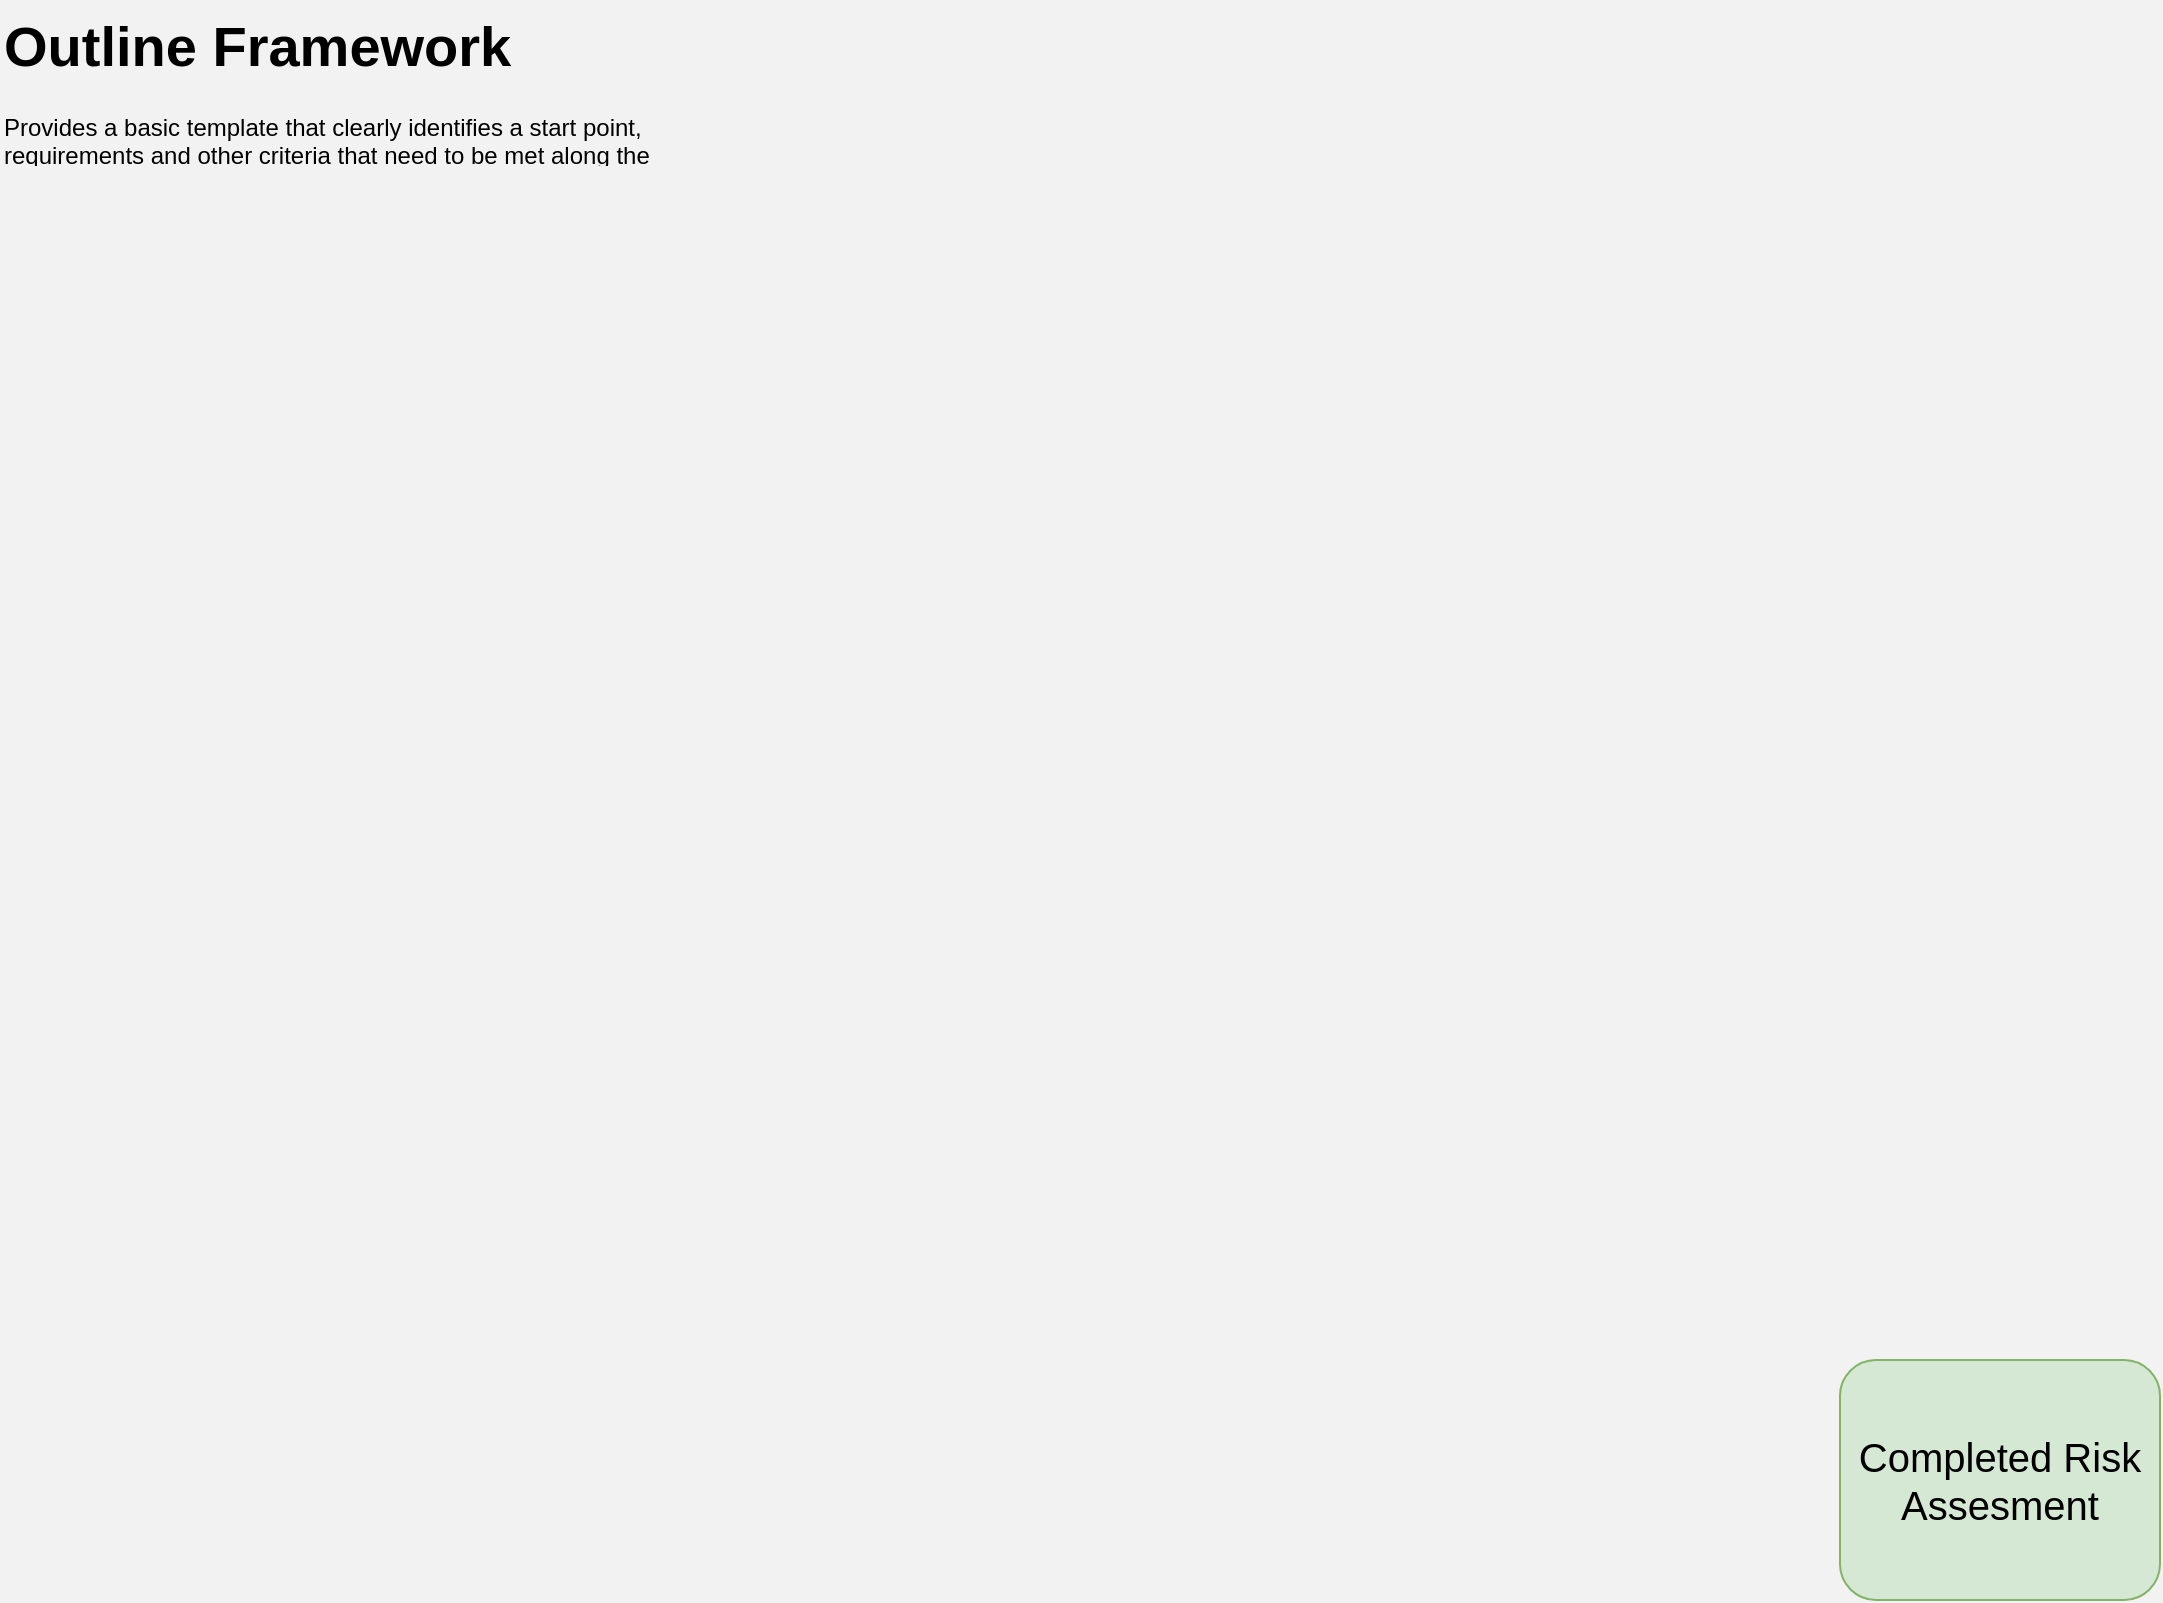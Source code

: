 <mxfile version="24.7.7">
  <diagram name="Page-1" id="kgvZxAm8TH3YwgrNBOY_">
    <mxGraphModel dx="1221" dy="725" grid="1" gridSize="10" guides="1" tooltips="1" connect="1" arrows="1" fold="1" page="1" pageScale="1" pageWidth="1100" pageHeight="850" background="#f2f2f2" math="0" shadow="0">
      <root>
        <mxCell id="0" />
        <mxCell id="1" parent="0" />
        <mxCell id="3ZPfZAF9qThGpDrnkbzA-1" value="&lt;h1 style=&quot;margin-top: 0px;&quot;&gt;&lt;font style=&quot;font-size: 28px;&quot;&gt;O&lt;/font&gt;&lt;font style=&quot;font-size: 28px;&quot;&gt;utline Framework&lt;/font&gt;&lt;/h1&gt;&lt;p&gt;Provides a basic template that clearly identifies a start point, requirements and other criteria that need to be met&amp;nbsp;&lt;span style=&quot;background-color: initial;&quot;&gt;along the way.&lt;/span&gt;&lt;/p&gt;" style="text;html=1;whiteSpace=wrap;overflow=hidden;rounded=0;" vertex="1" parent="1">
          <mxGeometry width="340" height="80" as="geometry" />
        </mxCell>
        <mxCell id="3ZPfZAF9qThGpDrnkbzA-2" value="&lt;font face=&quot;Helvetica&quot; style=&quot;font-size: 20px;&quot;&gt;Completed Risk Assesment&lt;/font&gt;" style="rounded=1;whiteSpace=wrap;html=1;fillColor=#d5e8d4;strokeColor=#82b366;" vertex="1" parent="1">
          <mxGeometry x="920" y="680" width="160" height="120" as="geometry" />
        </mxCell>
      </root>
    </mxGraphModel>
  </diagram>
</mxfile>
